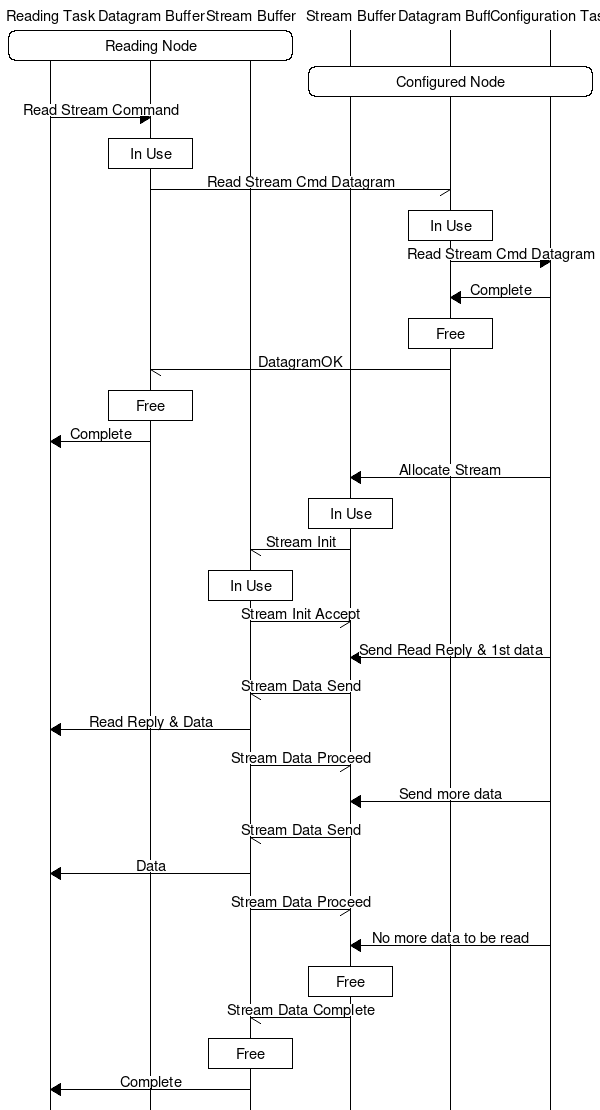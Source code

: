 # MSC for normal mem config read-stream
msc {

  s [label="Reading Task"], sb [label="Datagram Buffer"], 
  ss [label="Stream Buffer"],
  rs [label="Stream Buffer"],
  rb [label="Datagram Buffer"], r [label="Configuration Task"];

# Sending the command
  s rbox ss [label="Reading Node"];
  rs rbox r [label="Configured Node"];
  
  s=>sb [label="Read Stream Command"];
  sb box sb [label="In Use"];
  
  sb->rb [ label = "Read Stream Cmd Datagram" ] ;
  rb box rb [label="In Use"];

  rb=>r [label="Read Stream Cmd Datagram"];
  r=>rb [label="Complete"];

  rb box rb [label="Free"];
  
  rb -> sb [ label="DatagramOK" ] ;
  
  sb box sb [label="Free"];
  sb=>s [label="Complete"];
  
# Setting up reply stream
  r => rs [label="Allocate Stream"] ;
  rs box rs [label="In Use"];
  rs -> ss [ label="Stream Init" ] ;
  ss box ss [label="In Use"];
  ss -> rs [ label="Stream Init Accept" ] ;
  
  
# Streaming reply
  r=>rs [label="Send Read Reply & 1st data"];
  rs -> ss [ label="Stream Data Send" ] ;
  ss=>s [label="Read Reply & Data"];
  ss -> rs [ label="Stream Data Proceed" ] ;


  r=>rs [label="Send more data"];
  rs -> ss [ label="Stream Data Send" ] ;
  ss=>s [label="Data"];
  ss -> rs [ label="Stream Data Proceed" ] ;

  r=>rs [label="No more data to be read"];
  rs box rs [label="Free"];
  rs -> ss [ label="Stream Data Complete" ] ;
  ss box ss [label="Free"];
  ss=>s [label="Complete"];
  

  
}
